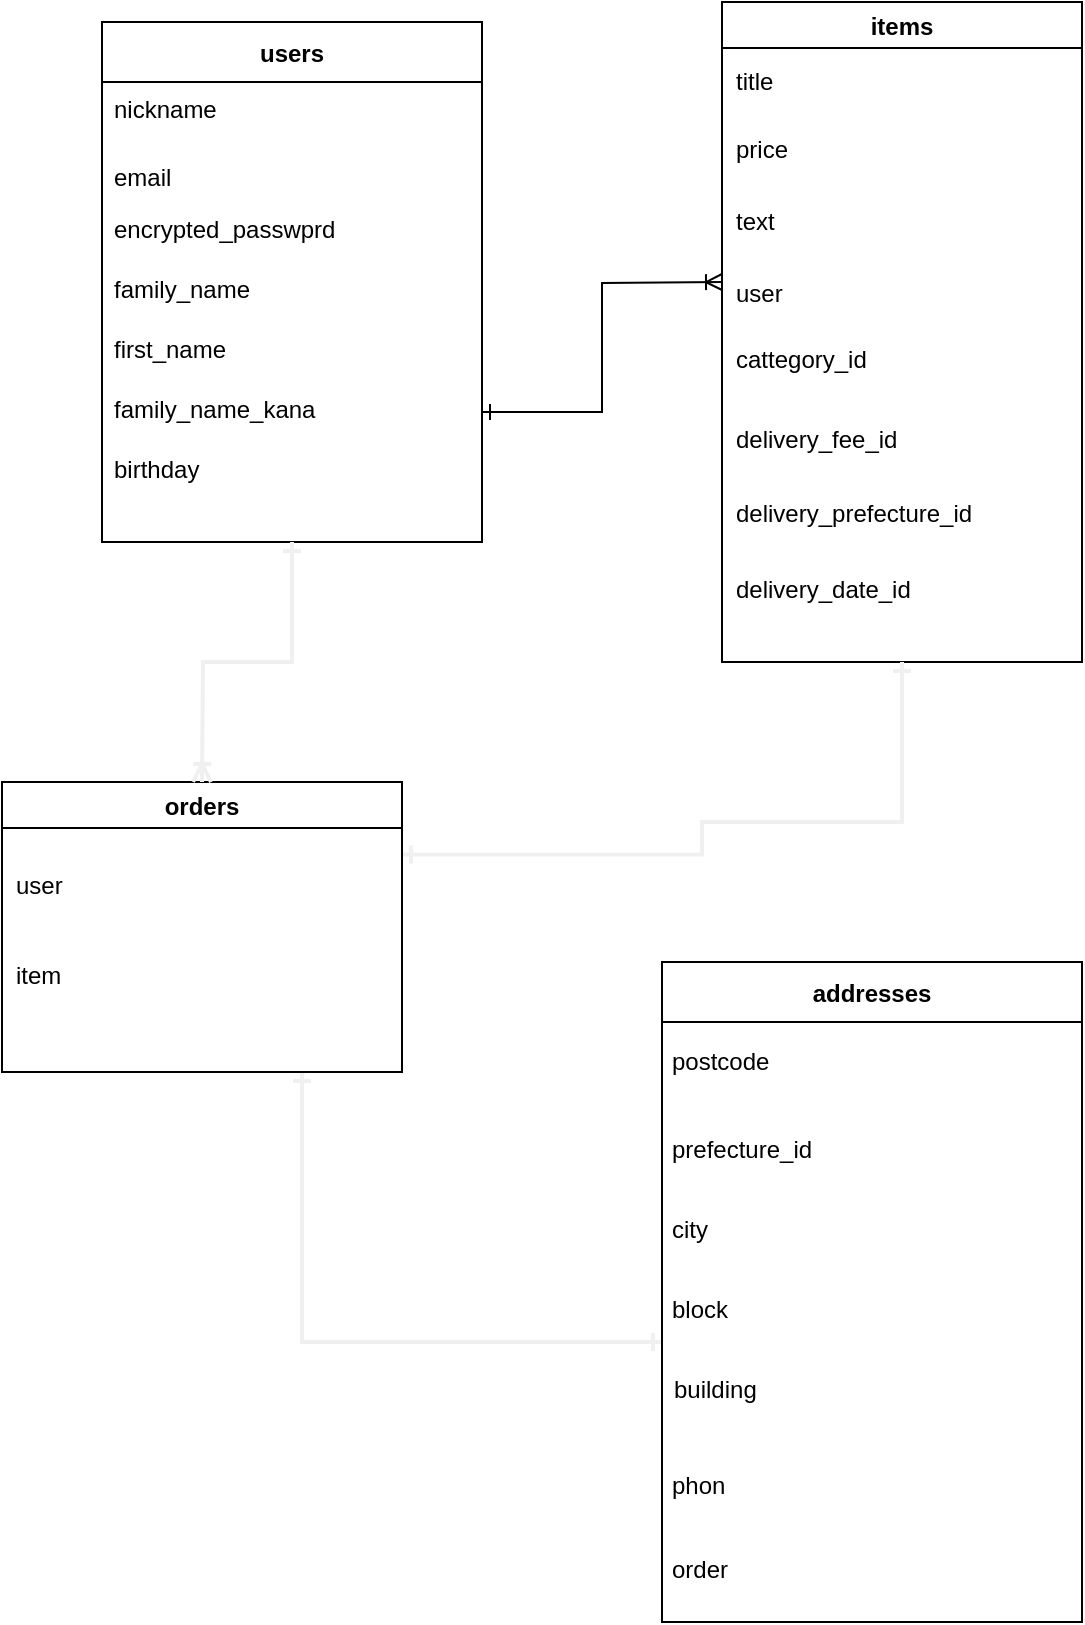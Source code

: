 <mxfile>
    <diagram id="kn_SRQcrBAxhvkroJaQh" name="ページ1">
        <mxGraphModel dx="276" dy="520" grid="1" gridSize="10" guides="1" tooltips="1" connect="1" arrows="1" fold="1" page="1" pageScale="1" pageWidth="827" pageHeight="1169" math="0" shadow="0">
            <root>
                <mxCell id="0"/>
                <mxCell id="1" parent="0"/>
                <mxCell id="9" value="users" style="swimlane;startSize=30;" parent="1" vertex="1">
                    <mxGeometry x="70" y="90" width="190" height="260" as="geometry"/>
                </mxCell>
                <mxCell id="205" value="nickname" style="text;strokeColor=none;fillColor=none;align=left;verticalAlign=top;spacingLeft=4;spacingRight=4;overflow=hidden;rotatable=0;points=[[0,0.5],[1,0.5]];portConstraint=eastwest;" parent="9" vertex="1">
                    <mxGeometry y="30" width="190" height="26" as="geometry"/>
                </mxCell>
                <mxCell id="209" value="encrypted_passwprd" style="text;strokeColor=none;fillColor=none;align=left;verticalAlign=top;spacingLeft=4;spacingRight=4;overflow=hidden;rotatable=0;points=[[0,0.5],[1,0.5]];portConstraint=eastwest;" parent="9" vertex="1">
                    <mxGeometry y="90" width="190" height="26" as="geometry"/>
                </mxCell>
                <mxCell id="210" value="family_name" style="text;strokeColor=none;fillColor=none;align=left;verticalAlign=top;spacingLeft=4;spacingRight=4;overflow=hidden;rotatable=0;points=[[0,0.5],[1,0.5]];portConstraint=eastwest;" parent="9" vertex="1">
                    <mxGeometry y="120" width="190" height="26" as="geometry"/>
                </mxCell>
                <mxCell id="211" value="first_name" style="text;strokeColor=none;fillColor=none;align=left;verticalAlign=top;spacingLeft=4;spacingRight=4;overflow=hidden;rotatable=0;points=[[0,0.5],[1,0.5]];portConstraint=eastwest;" parent="9" vertex="1">
                    <mxGeometry y="150" width="190" height="26" as="geometry"/>
                </mxCell>
                <mxCell id="212" value="family_name_kana" style="text;strokeColor=none;fillColor=none;align=left;verticalAlign=top;spacingLeft=4;spacingRight=4;overflow=hidden;rotatable=0;points=[[0,0.5],[1,0.5]];portConstraint=eastwest;" parent="9" vertex="1">
                    <mxGeometry y="180" width="190" height="26" as="geometry"/>
                </mxCell>
                <mxCell id="214" value="birthday" style="text;strokeColor=none;fillColor=none;align=left;verticalAlign=top;spacingLeft=4;spacingRight=4;overflow=hidden;rotatable=0;points=[[0,0.5],[1,0.5]];portConstraint=eastwest;" parent="9" vertex="1">
                    <mxGeometry y="210" width="190" height="26" as="geometry"/>
                </mxCell>
                <mxCell id="208" value="email" style="text;strokeColor=none;fillColor=none;align=left;verticalAlign=top;spacingLeft=4;spacingRight=4;overflow=hidden;rotatable=0;points=[[0,0.5],[1,0.5]];portConstraint=eastwest;" parent="9" vertex="1">
                    <mxGeometry y="64" width="190" height="26" as="geometry"/>
                </mxCell>
                <mxCell id="18" value="items" style="swimlane;" parent="1" vertex="1">
                    <mxGeometry x="380" y="80" width="180" height="330" as="geometry"/>
                </mxCell>
                <mxCell id="216" value="price" style="text;strokeColor=none;fillColor=none;align=left;verticalAlign=top;spacingLeft=4;spacingRight=4;overflow=hidden;rotatable=0;points=[[0,0.5],[1,0.5]];portConstraint=eastwest;" parent="18" vertex="1">
                    <mxGeometry x="1" y="60" width="179" height="26" as="geometry"/>
                </mxCell>
                <mxCell id="222" value="delivery_date_id" style="text;strokeColor=none;fillColor=none;align=left;verticalAlign=top;spacingLeft=4;spacingRight=4;overflow=hidden;rotatable=0;points=[[0,0.5],[1,0.5]];portConstraint=eastwest;" parent="18" vertex="1">
                    <mxGeometry x="1" y="280" width="179" height="26" as="geometry"/>
                </mxCell>
                <mxCell id="32" style="edgeStyle=orthogonalEdgeStyle;rounded=0;jumpSize=6;orthogonalLoop=1;jettySize=auto;html=1;exitX=1;exitY=0.25;exitDx=0;exitDy=0;entryX=0.5;entryY=1;entryDx=0;entryDy=0;endArrow=ERone;endFill=0;strokeColor=#f0f0f0;strokeWidth=2;startArrow=ERone;startFill=0;" parent="1" source="19" target="18" edge="1">
                    <mxGeometry relative="1" as="geometry">
                        <Array as="points">
                            <mxPoint x="370" y="506"/>
                            <mxPoint x="370" y="490"/>
                            <mxPoint x="470" y="490"/>
                        </Array>
                    </mxGeometry>
                </mxCell>
                <mxCell id="41" style="edgeStyle=orthogonalEdgeStyle;rounded=0;jumpSize=6;orthogonalLoop=1;jettySize=auto;html=1;exitX=0.75;exitY=1;exitDx=0;exitDy=0;endArrow=ERone;endFill=0;strokeColor=#f0f0f0;strokeWidth=2;startArrow=ERone;startFill=0;" parent="1" source="19" edge="1">
                    <mxGeometry relative="1" as="geometry">
                        <mxPoint x="350" y="750" as="targetPoint"/>
                        <Array as="points">
                            <mxPoint x="170" y="750"/>
                        </Array>
                    </mxGeometry>
                </mxCell>
                <mxCell id="19" value="orders" style="swimlane;" parent="1" vertex="1">
                    <mxGeometry x="20" y="470" width="200" height="145" as="geometry"/>
                </mxCell>
                <mxCell id="20" value="addresses" style="swimlane;startSize=30;" parent="1" vertex="1">
                    <mxGeometry x="350" y="560" width="210" height="330" as="geometry"/>
                </mxCell>
                <mxCell id="226" value="prefecture_id" style="text;strokeColor=none;fillColor=none;align=left;verticalAlign=top;spacingLeft=4;spacingRight=4;overflow=hidden;rotatable=0;points=[[0,0.5],[1,0.5]];portConstraint=eastwest;" parent="20" vertex="1">
                    <mxGeometry x="-1" y="80" width="201" height="26" as="geometry"/>
                </mxCell>
                <mxCell id="227" value="city" style="text;strokeColor=none;fillColor=none;align=left;verticalAlign=top;spacingLeft=4;spacingRight=4;overflow=hidden;rotatable=0;points=[[0,0.5],[1,0.5]];portConstraint=eastwest;" parent="20" vertex="1">
                    <mxGeometry x="-1" y="120" width="201" height="26" as="geometry"/>
                </mxCell>
                <mxCell id="228" value="block" style="text;strokeColor=none;fillColor=none;align=left;verticalAlign=top;spacingLeft=4;spacingRight=4;overflow=hidden;rotatable=0;points=[[0,0.5],[1,0.5]];portConstraint=eastwest;" parent="20" vertex="1">
                    <mxGeometry x="-1" y="160" width="201" height="26" as="geometry"/>
                </mxCell>
                <mxCell id="229" value="building" style="text;strokeColor=none;fillColor=none;align=left;verticalAlign=top;spacingLeft=4;spacingRight=4;overflow=hidden;rotatable=0;points=[[0,0.5],[1,0.5]];portConstraint=eastwest;" parent="20" vertex="1">
                    <mxGeometry y="200" width="201" height="26" as="geometry"/>
                </mxCell>
                <mxCell id="230" value="phon" style="text;strokeColor=none;fillColor=none;align=left;verticalAlign=top;spacingLeft=4;spacingRight=4;overflow=hidden;rotatable=0;points=[[0,0.5],[1,0.5]];portConstraint=eastwest;" parent="20" vertex="1">
                    <mxGeometry x="-1" y="248" width="201" height="26" as="geometry"/>
                </mxCell>
                <mxCell id="235" value="order" style="text;strokeColor=none;fillColor=none;align=left;verticalAlign=top;spacingLeft=4;spacingRight=4;overflow=hidden;rotatable=0;points=[[0,0.5],[1,0.5]];portConstraint=eastwest;" vertex="1" parent="20">
                    <mxGeometry x="-1" y="290" width="201" height="26" as="geometry"/>
                </mxCell>
                <mxCell id="31" style="edgeStyle=orthogonalEdgeStyle;rounded=0;jumpSize=6;orthogonalLoop=1;jettySize=auto;html=1;entryX=0.5;entryY=1;entryDx=0;entryDy=0;endArrow=ERone;endFill=0;strokeColor=#f0f0f0;strokeWidth=2;startArrow=ERoneToMany;startFill=0;" parent="1" target="9" edge="1">
                    <mxGeometry relative="1" as="geometry">
                        <mxPoint x="120" y="470" as="sourcePoint"/>
                    </mxGeometry>
                </mxCell>
                <mxCell id="215" value="title" style="text;strokeColor=none;fillColor=none;align=left;verticalAlign=top;spacingLeft=4;spacingRight=4;overflow=hidden;rotatable=0;points=[[0,0.5],[1,0.5]];portConstraint=eastwest;" parent="1" vertex="1">
                    <mxGeometry x="381" y="106" width="179" height="26" as="geometry"/>
                </mxCell>
                <mxCell id="217" value="text" style="text;strokeColor=none;fillColor=none;align=left;verticalAlign=top;spacingLeft=4;spacingRight=4;overflow=hidden;rotatable=0;points=[[0,0.5],[1,0.5]];portConstraint=eastwest;" parent="1" vertex="1">
                    <mxGeometry x="381" y="176" width="179" height="26" as="geometry"/>
                </mxCell>
                <mxCell id="218" value="user" style="text;strokeColor=none;fillColor=none;align=left;verticalAlign=top;spacingLeft=4;spacingRight=4;overflow=hidden;rotatable=0;points=[[0,0.5],[1,0.5]];portConstraint=eastwest;" parent="1" vertex="1">
                    <mxGeometry x="381" y="212" width="179" height="26" as="geometry"/>
                </mxCell>
                <mxCell id="219" value="cattegory_id" style="text;strokeColor=none;fillColor=none;align=left;verticalAlign=top;spacingLeft=4;spacingRight=4;overflow=hidden;rotatable=0;points=[[0,0.5],[1,0.5]];portConstraint=eastwest;" parent="1" vertex="1">
                    <mxGeometry x="381" y="245" width="179" height="26" as="geometry"/>
                </mxCell>
                <mxCell id="220" value="delivery_fee_id" style="text;strokeColor=none;fillColor=none;align=left;verticalAlign=top;spacingLeft=4;spacingRight=4;overflow=hidden;rotatable=0;points=[[0,0.5],[1,0.5]];portConstraint=eastwest;" parent="1" vertex="1">
                    <mxGeometry x="381" y="285" width="179" height="26" as="geometry"/>
                </mxCell>
                <mxCell id="221" value="delivery_prefecture_id" style="text;strokeColor=none;fillColor=none;align=left;verticalAlign=top;spacingLeft=4;spacingRight=4;overflow=hidden;rotatable=0;points=[[0,0.5],[1,0.5]];portConstraint=eastwest;" parent="1" vertex="1">
                    <mxGeometry x="381" y="322" width="179" height="26" as="geometry"/>
                </mxCell>
                <mxCell id="223" value="user" style="text;strokeColor=none;fillColor=none;align=left;verticalAlign=top;spacingLeft=4;spacingRight=4;overflow=hidden;rotatable=0;points=[[0,0.5],[1,0.5]];portConstraint=eastwest;" parent="1" vertex="1">
                    <mxGeometry x="21" y="508" width="190" height="26" as="geometry"/>
                </mxCell>
                <mxCell id="224" value="item" style="text;strokeColor=none;fillColor=none;align=left;verticalAlign=top;spacingLeft=4;spacingRight=4;overflow=hidden;rotatable=0;points=[[0,0.5],[1,0.5]];portConstraint=eastwest;" parent="1" vertex="1">
                    <mxGeometry x="21" y="553" width="190" height="26" as="geometry"/>
                </mxCell>
                <mxCell id="225" value="postcode" style="text;strokeColor=none;fillColor=none;align=left;verticalAlign=top;spacingLeft=4;spacingRight=4;overflow=hidden;rotatable=0;points=[[0,0.5],[1,0.5]];portConstraint=eastwest;" parent="1" vertex="1">
                    <mxGeometry x="349" y="596" width="201" height="26" as="geometry"/>
                </mxCell>
                <mxCell id="232" value="" style="edgeStyle=orthogonalEdgeStyle;rounded=0;orthogonalLoop=1;jettySize=auto;html=1;exitX=1;exitY=0.75;exitDx=0;exitDy=0;endArrow=ERoneToMany;endFill=0;strokeWidth=1;jumpSize=5;startArrow=ERone;startFill=0;" parent="1" source="9" edge="1">
                    <mxGeometry relative="1" as="geometry">
                        <mxPoint x="380" y="220" as="targetPoint"/>
                        <mxPoint x="260" y="285" as="sourcePoint"/>
                    </mxGeometry>
                </mxCell>
            </root>
        </mxGraphModel>
    </diagram>
</mxfile>
